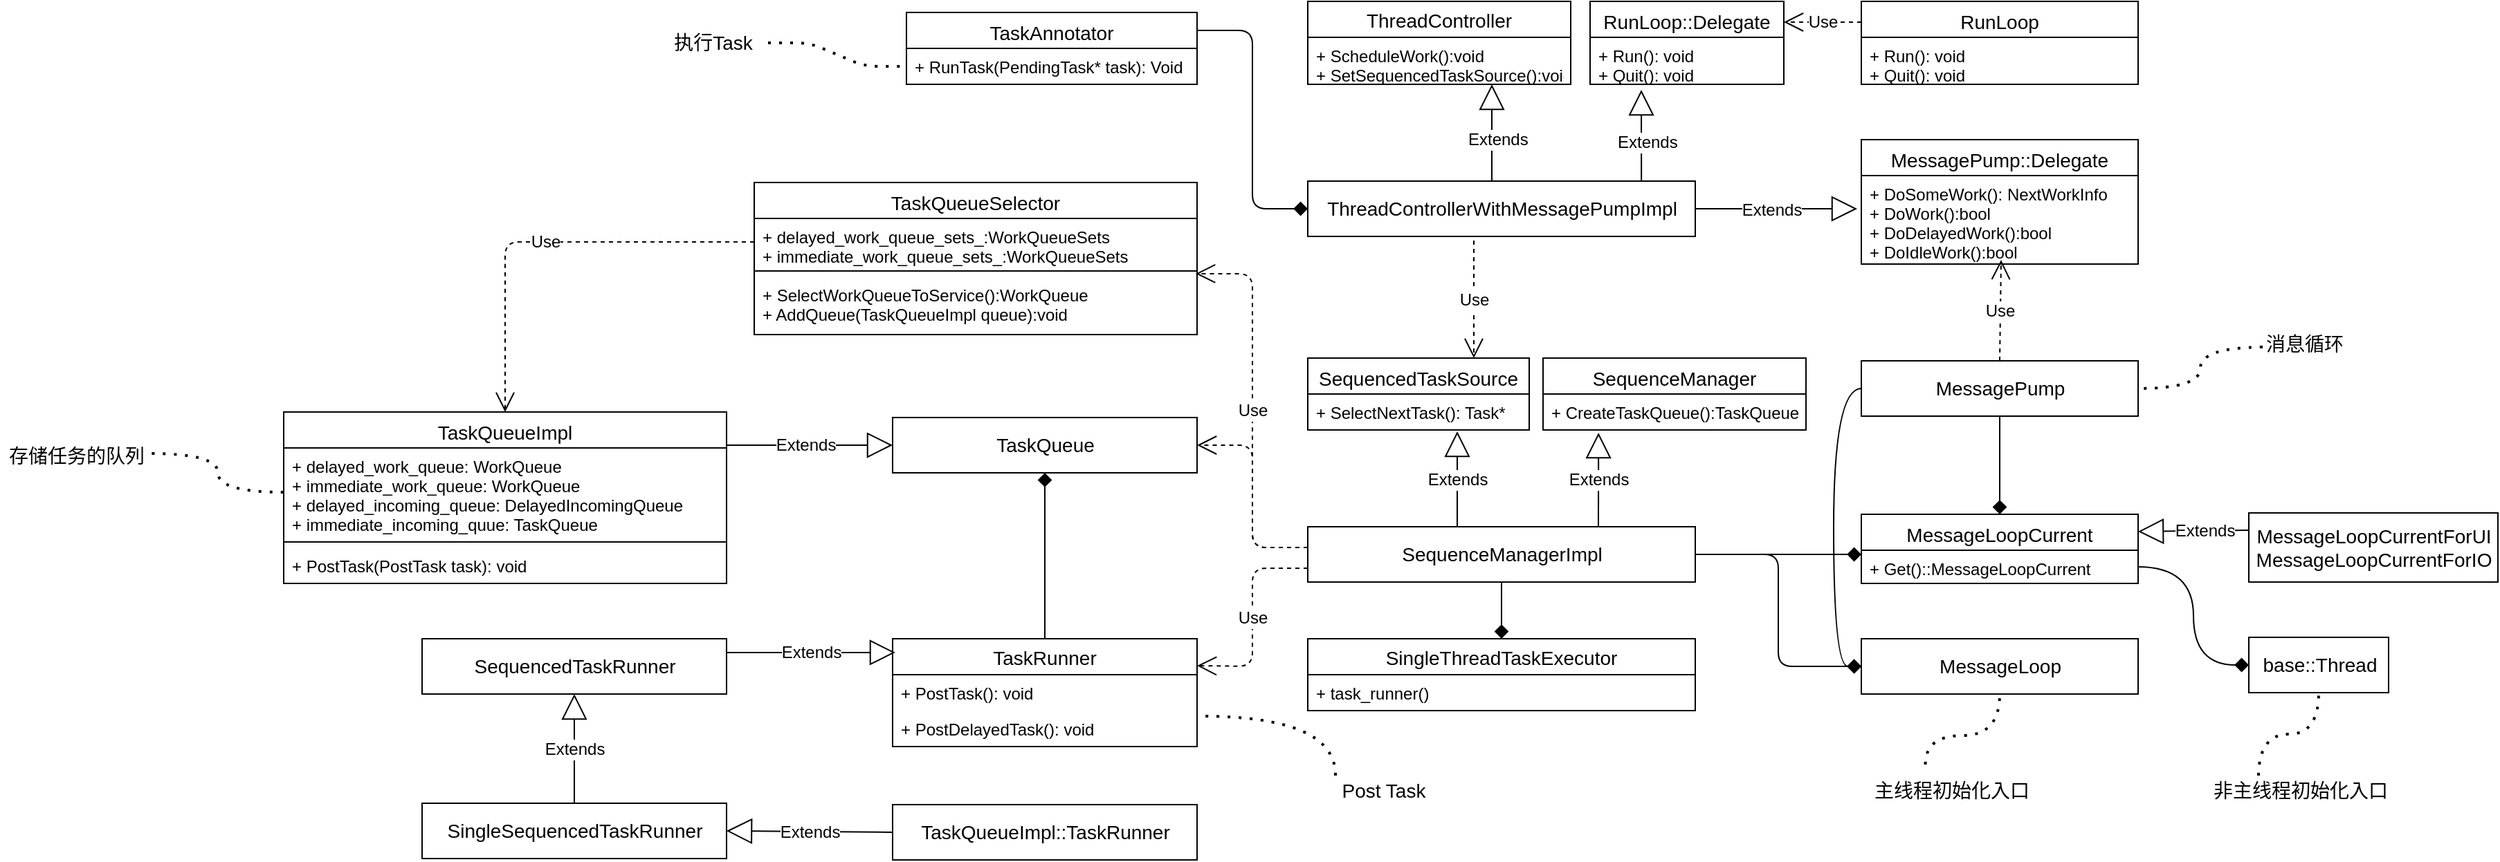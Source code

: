 <mxfile version="13.4.5" type="device"><diagram id="WaJg68ZgfdyP5Aux215n" name="Page-1"><mxGraphModel dx="3076" dy="822" grid="1" gridSize="10" guides="1" tooltips="1" connect="1" arrows="1" fold="1" page="1" pageScale="1" pageWidth="827" pageHeight="1169" math="0" shadow="0"><root><mxCell id="0"/><mxCell id="1" parent="0"/><mxCell id="PD-PVKAcCF6CtqOfBrPW-3" value="SequenceManagerImpl" style="html=1;fontSize=14;" parent="1" vertex="1"><mxGeometry x="40" y="400" width="280" height="40" as="geometry"/></mxCell><mxCell id="qrasiQJMyuyYPqxCJl7g-50" style="edgeStyle=orthogonalEdgeStyle;curved=1;orthogonalLoop=1;jettySize=auto;html=1;exitX=0;exitY=0.5;exitDx=0;exitDy=0;entryX=0;entryY=0.5;entryDx=0;entryDy=0;endArrow=diamond;endFill=1;endSize=8;align=left;" parent="1" source="PD-PVKAcCF6CtqOfBrPW-4" target="qrasiQJMyuyYPqxCJl7g-46" edge="1"><mxGeometry relative="1" as="geometry"/></mxCell><mxCell id="PD-PVKAcCF6CtqOfBrPW-4" value="MessagePump" style="html=1;fontSize=14;" parent="1" vertex="1"><mxGeometry x="440" y="280" width="200" height="40" as="geometry"/></mxCell><mxCell id="PD-PVKAcCF6CtqOfBrPW-8" value="ThreadControllerWithMessagePumpImpl" style="html=1;fontSize=14;" parent="1" vertex="1"><mxGeometry x="40" y="150" width="280" height="40" as="geometry"/></mxCell><mxCell id="PD-PVKAcCF6CtqOfBrPW-17" value="Extends" style="endArrow=block;endSize=16;endFill=0;html=1;fontSize=12;exitX=1;exitY=0.5;exitDx=0;exitDy=0;entryX=-0.015;entryY=0.375;entryDx=0;entryDy=0;entryPerimeter=0;" parent="1" source="PD-PVKAcCF6CtqOfBrPW-8" target="PD-PVKAcCF6CtqOfBrPW-15" edge="1"><mxGeometry x="-0.07" y="-1" width="160" relative="1" as="geometry"><mxPoint x="220" y="190" as="sourcePoint"/><mxPoint x="406" y="171" as="targetPoint"/><mxPoint as="offset"/></mxGeometry></mxCell><mxCell id="PD-PVKAcCF6CtqOfBrPW-18" value="Use" style="endArrow=open;endSize=12;dashed=1;html=1;fontSize=12;entryX=0.505;entryY=0.953;entryDx=0;entryDy=0;entryPerimeter=0;" parent="1" target="PD-PVKAcCF6CtqOfBrPW-15" edge="1"><mxGeometry width="160" relative="1" as="geometry"><mxPoint x="540" y="280" as="sourcePoint"/><mxPoint x="540" y="229" as="targetPoint"/></mxGeometry></mxCell><mxCell id="PD-PVKAcCF6CtqOfBrPW-27" value="Use" style="endArrow=open;endSize=12;dashed=1;html=1;fontSize=12;entryX=0.75;entryY=0;entryDx=0;entryDy=0;" parent="1" target="PD-PVKAcCF6CtqOfBrPW-72" edge="1"><mxGeometry width="160" relative="1" as="geometry"><mxPoint x="160" y="193" as="sourcePoint"/><mxPoint x="350" y="510" as="targetPoint"/></mxGeometry></mxCell><mxCell id="PD-PVKAcCF6CtqOfBrPW-28" value="Extends" style="endArrow=block;endSize=16;endFill=0;html=1;fontSize=12;entryX=0.211;entryY=1.077;entryDx=0;entryDy=0;entryPerimeter=0;exitX=0.75;exitY=0;exitDx=0;exitDy=0;" parent="1" source="PD-PVKAcCF6CtqOfBrPW-3" target="PD-PVKAcCF6CtqOfBrPW-23" edge="1"><mxGeometry width="160" relative="1" as="geometry"><mxPoint x="271" y="400" as="sourcePoint"/><mxPoint x="239" y="330" as="targetPoint"/></mxGeometry></mxCell><mxCell id="PD-PVKAcCF6CtqOfBrPW-34" value="Use" style="endArrow=open;endSize=12;dashed=1;html=1;fontSize=12;entryX=0.997;entryY=1.176;entryDx=0;entryDy=0;entryPerimeter=0;" parent="1" target="PD-PVKAcCF6CtqOfBrPW-40" edge="1"><mxGeometry width="160" relative="1" as="geometry"><mxPoint x="40" y="415" as="sourcePoint"/><mxPoint x="40" y="430" as="targetPoint"/><Array as="points"><mxPoint y="415"/><mxPoint y="250"/><mxPoint y="217"/></Array></mxGeometry></mxCell><mxCell id="PD-PVKAcCF6CtqOfBrPW-51" value="Use" style="endArrow=open;endSize=12;dashed=1;html=1;fontSize=12;entryX=0.5;entryY=0;entryDx=0;entryDy=0;exitX=0;exitY=0.5;exitDx=0;exitDy=0;" parent="1" source="PD-PVKAcCF6CtqOfBrPW-40" target="PD-PVKAcCF6CtqOfBrPW-47" edge="1"><mxGeometry width="160" relative="1" as="geometry"><mxPoint x="-200" y="331" as="sourcePoint"/><mxPoint x="-170" y="341" as="targetPoint"/><Array as="points"><mxPoint x="-540" y="194"/></Array></mxGeometry></mxCell><mxCell id="PD-PVKAcCF6CtqOfBrPW-68" value="TaskQueue" style="html=1;fontSize=14;" parent="1" vertex="1"><mxGeometry x="-260" y="321" width="220" height="40" as="geometry"/></mxCell><mxCell id="PD-PVKAcCF6CtqOfBrPW-71" value="Extends" style="endArrow=block;endSize=16;endFill=0;html=1;fontSize=12;exitX=0.984;exitY=0.194;exitDx=0;exitDy=0;exitPerimeter=0;" parent="1" source="PD-PVKAcCF6CtqOfBrPW-47" edge="1"><mxGeometry width="160" relative="1" as="geometry"><mxPoint x="-730" y="501" as="sourcePoint"/><mxPoint x="-260" y="341" as="targetPoint"/></mxGeometry></mxCell><mxCell id="PD-PVKAcCF6CtqOfBrPW-74" value="Extends" style="endArrow=block;endSize=16;endFill=0;html=1;fontSize=12;entryX=0.675;entryY=1.038;entryDx=0;entryDy=0;entryPerimeter=0;" parent="1" target="PD-PVKAcCF6CtqOfBrPW-73" edge="1"><mxGeometry width="160" relative="1" as="geometry"><mxPoint x="148" y="400" as="sourcePoint"/><mxPoint x="148" y="332" as="targetPoint"/></mxGeometry></mxCell><mxCell id="PD-PVKAcCF6CtqOfBrPW-78" value="" style="endArrow=open;endSize=12;dashed=1;html=1;fontSize=14;entryX=1;entryY=0.5;entryDx=0;entryDy=0;" parent="1" target="PD-PVKAcCF6CtqOfBrPW-68" edge="1"><mxGeometry width="160" relative="1" as="geometry"><mxPoint x="40" y="415" as="sourcePoint"/><mxPoint x="-41" y="339" as="targetPoint"/><Array as="points"><mxPoint y="415"/><mxPoint y="341"/></Array></mxGeometry></mxCell><mxCell id="PD-PVKAcCF6CtqOfBrPW-80" value="Use" style="endArrow=open;endSize=12;dashed=1;html=1;fontSize=12;entryX=1;entryY=0.25;entryDx=0;entryDy=0;exitX=0;exitY=0.75;exitDx=0;exitDy=0;" parent="1" source="PD-PVKAcCF6CtqOfBrPW-3" target="PD-PVKAcCF6CtqOfBrPW-61" edge="1"><mxGeometry width="160" relative="1" as="geometry"><mxPoint x="-130" y="410" as="sourcePoint"/><mxPoint x="30" y="410" as="targetPoint"/><Array as="points"><mxPoint y="430"/><mxPoint y="501"/></Array></mxGeometry></mxCell><mxCell id="PD-PVKAcCF6CtqOfBrPW-39" value="TaskQueueSelector" style="swimlane;fontStyle=0;align=center;verticalAlign=top;childLayout=stackLayout;horizontal=1;startSize=26;horizontalStack=0;resizeParent=1;resizeParentMax=0;resizeLast=0;collapsible=1;marginBottom=0;fontSize=14;" parent="1" vertex="1"><mxGeometry x="-360" y="151" width="320" height="110" as="geometry"/></mxCell><mxCell id="PD-PVKAcCF6CtqOfBrPW-40" value="+ delayed_work_queue_sets_:WorkQueueSets&#10;+ immediate_work_queue_sets_:WorkQueueSets" style="text;strokeColor=none;fillColor=none;align=left;verticalAlign=top;spacingLeft=4;spacingRight=4;overflow=hidden;rotatable=0;points=[[0,0.5],[1,0.5]];portConstraint=eastwest;" parent="PD-PVKAcCF6CtqOfBrPW-39" vertex="1"><mxGeometry y="26" width="320" height="34" as="geometry"/></mxCell><mxCell id="PD-PVKAcCF6CtqOfBrPW-41" value="" style="line;strokeWidth=1;fillColor=none;align=left;verticalAlign=middle;spacingTop=-1;spacingLeft=3;spacingRight=3;rotatable=0;labelPosition=right;points=[];portConstraint=eastwest;" parent="PD-PVKAcCF6CtqOfBrPW-39" vertex="1"><mxGeometry y="60" width="320" height="8" as="geometry"/></mxCell><mxCell id="PD-PVKAcCF6CtqOfBrPW-42" value="+ SelectWorkQueueToService():WorkQueue&#10;+ AddQueue(TaskQueueImpl queue):void" style="text;strokeColor=none;fillColor=none;align=left;verticalAlign=top;spacingLeft=4;spacingRight=4;overflow=hidden;rotatable=0;points=[[0,0.5],[1,0.5]];portConstraint=eastwest;" parent="PD-PVKAcCF6CtqOfBrPW-39" vertex="1"><mxGeometry y="68" width="320" height="42" as="geometry"/></mxCell><mxCell id="PD-PVKAcCF6CtqOfBrPW-47" value="TaskQueueImpl" style="swimlane;fontStyle=0;align=center;verticalAlign=top;childLayout=stackLayout;horizontal=1;startSize=26;horizontalStack=0;resizeParent=1;resizeParentMax=0;resizeLast=0;collapsible=1;marginBottom=0;fontSize=14;" parent="1" vertex="1"><mxGeometry x="-700" y="317" width="320" height="124" as="geometry"/></mxCell><mxCell id="PD-PVKAcCF6CtqOfBrPW-48" value="+ delayed_work_queue: WorkQueue&#10;+ immediate_work_queue: WorkQueue&#10;+ delayed_incoming_queue: DelayedIncomingQueue&#10;+ immediate_incoming_quue: TaskQueue" style="text;strokeColor=none;fillColor=none;align=left;verticalAlign=top;spacingLeft=4;spacingRight=4;overflow=hidden;rotatable=0;points=[[0,0.5],[1,0.5]];portConstraint=eastwest;" parent="PD-PVKAcCF6CtqOfBrPW-47" vertex="1"><mxGeometry y="26" width="320" height="64" as="geometry"/></mxCell><mxCell id="PD-PVKAcCF6CtqOfBrPW-49" value="" style="line;strokeWidth=1;fillColor=none;align=left;verticalAlign=middle;spacingTop=-1;spacingLeft=3;spacingRight=3;rotatable=0;labelPosition=right;points=[];portConstraint=eastwest;" parent="PD-PVKAcCF6CtqOfBrPW-47" vertex="1"><mxGeometry y="90" width="320" height="8" as="geometry"/></mxCell><mxCell id="PD-PVKAcCF6CtqOfBrPW-50" value="+ PostTask(PostTask task): void" style="text;strokeColor=none;fillColor=none;align=left;verticalAlign=top;spacingLeft=4;spacingRight=4;overflow=hidden;rotatable=0;points=[[0,0.5],[1,0.5]];portConstraint=eastwest;" parent="PD-PVKAcCF6CtqOfBrPW-47" vertex="1"><mxGeometry y="98" width="320" height="26" as="geometry"/></mxCell><mxCell id="PD-PVKAcCF6CtqOfBrPW-61" value="TaskRunner" style="swimlane;fontStyle=0;childLayout=stackLayout;horizontal=1;startSize=26;fillColor=none;horizontalStack=0;resizeParent=1;resizeParentMax=0;resizeLast=0;collapsible=1;marginBottom=0;fontSize=14;" parent="1" vertex="1"><mxGeometry x="-260" y="481" width="220" height="78" as="geometry"/></mxCell><mxCell id="PD-PVKAcCF6CtqOfBrPW-63" value="+ PostTask(): void" style="text;strokeColor=none;fillColor=none;align=left;verticalAlign=top;spacingLeft=4;spacingRight=4;overflow=hidden;rotatable=0;points=[[0,0.5],[1,0.5]];portConstraint=eastwest;" parent="PD-PVKAcCF6CtqOfBrPW-61" vertex="1"><mxGeometry y="26" width="220" height="26" as="geometry"/></mxCell><mxCell id="PD-PVKAcCF6CtqOfBrPW-64" value="+ PostDelayedTask(): void" style="text;strokeColor=none;fillColor=none;align=left;verticalAlign=top;spacingLeft=4;spacingRight=4;overflow=hidden;rotatable=0;points=[[0,0.5],[1,0.5]];portConstraint=eastwest;" parent="PD-PVKAcCF6CtqOfBrPW-61" vertex="1"><mxGeometry y="52" width="220" height="26" as="geometry"/></mxCell><mxCell id="PD-PVKAcCF6CtqOfBrPW-72" value="SequencedTaskSource" style="swimlane;fontStyle=0;align=center;verticalAlign=top;childLayout=stackLayout;horizontal=1;startSize=26;horizontalStack=0;resizeParent=1;resizeParentMax=0;resizeLast=0;collapsible=1;marginBottom=0;fontSize=14;" parent="1" vertex="1"><mxGeometry x="40" y="278" width="160" height="52" as="geometry"/></mxCell><mxCell id="PD-PVKAcCF6CtqOfBrPW-73" value="+ SelectNextTask(): Task*" style="text;strokeColor=none;fillColor=none;align=left;verticalAlign=top;spacingLeft=4;spacingRight=4;overflow=hidden;rotatable=0;points=[[0,0.5],[1,0.5]];portConstraint=eastwest;" parent="PD-PVKAcCF6CtqOfBrPW-72" vertex="1"><mxGeometry y="26" width="160" height="26" as="geometry"/></mxCell><mxCell id="PD-PVKAcCF6CtqOfBrPW-20" value="SequenceManager" style="swimlane;fontStyle=0;align=center;verticalAlign=top;childLayout=stackLayout;horizontal=1;startSize=26;horizontalStack=0;resizeParent=1;resizeParentMax=0;resizeLast=0;collapsible=1;marginBottom=0;fontSize=14;" parent="1" vertex="1"><mxGeometry x="210" y="278" width="190" height="52" as="geometry"/></mxCell><mxCell id="PD-PVKAcCF6CtqOfBrPW-23" value="+ CreateTaskQueue():TaskQueue" style="text;strokeColor=none;fillColor=none;align=left;verticalAlign=top;spacingLeft=4;spacingRight=4;overflow=hidden;rotatable=0;points=[[0,0.5],[1,0.5]];portConstraint=eastwest;" parent="PD-PVKAcCF6CtqOfBrPW-20" vertex="1"><mxGeometry y="26" width="190" height="26" as="geometry"/></mxCell><mxCell id="PD-PVKAcCF6CtqOfBrPW-95" value="" style="endArrow=diamond;endFill=1;endSize=8;html=1;fontSize=14;entryX=0.5;entryY=0;entryDx=0;entryDy=0;exitX=0.5;exitY=1;exitDx=0;exitDy=0;jumpSize=3;" parent="1" source="PD-PVKAcCF6CtqOfBrPW-3" target="PD-PVKAcCF6CtqOfBrPW-89" edge="1"><mxGeometry width="160" relative="1" as="geometry"><mxPoint x="-130" y="410" as="sourcePoint"/><mxPoint x="30" y="410" as="targetPoint"/><Array as="points"/></mxGeometry></mxCell><mxCell id="PD-PVKAcCF6CtqOfBrPW-89" value="SingleThreadTaskExecutor" style="swimlane;fontStyle=0;childLayout=stackLayout;horizontal=1;startSize=26;fillColor=none;horizontalStack=0;resizeParent=1;resizeParentMax=0;resizeLast=0;collapsible=1;marginBottom=0;fontSize=14;" parent="1" vertex="1"><mxGeometry x="40" y="481" width="280" height="52" as="geometry"/></mxCell><mxCell id="PD-PVKAcCF6CtqOfBrPW-90" value="+ task_runner()" style="text;strokeColor=none;fillColor=none;align=left;verticalAlign=top;spacingLeft=4;spacingRight=4;overflow=hidden;rotatable=0;points=[[0,0.5],[1,0.5]];portConstraint=eastwest;" parent="PD-PVKAcCF6CtqOfBrPW-89" vertex="1"><mxGeometry y="26" width="280" height="26" as="geometry"/></mxCell><mxCell id="qrasiQJMyuyYPqxCJl7g-2" value="" style="endArrow=diamond;html=1;align=left;entryX=0;entryY=0.5;entryDx=0;entryDy=0;exitX=1;exitY=0.5;exitDx=0;exitDy=0;endFill=1;endSize=8;" parent="1" source="PD-PVKAcCF6CtqOfBrPW-3" edge="1"><mxGeometry width="50" height="50" relative="1" as="geometry"><mxPoint x="-30" y="350" as="sourcePoint"/><mxPoint x="440" y="420" as="targetPoint"/></mxGeometry></mxCell><mxCell id="qrasiQJMyuyYPqxCJl7g-3" value="" style="endArrow=diamond;html=1;align=left;entryX=0.5;entryY=1;entryDx=0;entryDy=0;endFill=1;endSize=8;" parent="1" source="PD-PVKAcCF6CtqOfBrPW-61" target="PD-PVKAcCF6CtqOfBrPW-68" edge="1"><mxGeometry width="50" height="50" relative="1" as="geometry"><mxPoint x="330" y="430" as="sourcePoint"/><mxPoint x="420" y="430" as="targetPoint"/></mxGeometry></mxCell><mxCell id="qrasiQJMyuyYPqxCJl7g-10" value="" style="endArrow=diamond;html=1;align=left;entryX=0;entryY=0.5;entryDx=0;entryDy=0;endFill=1;endSize=8;exitX=1;exitY=0.25;exitDx=0;exitDy=0;" parent="1" source="qrasiQJMyuyYPqxCJl7g-7" target="PD-PVKAcCF6CtqOfBrPW-8" edge="1"><mxGeometry width="50" height="50" relative="1" as="geometry"><mxPoint x="110" y="80" as="sourcePoint"/><mxPoint x="420" y="430" as="targetPoint"/><Array as="points"><mxPoint y="41"/><mxPoint y="170"/></Array></mxGeometry></mxCell><mxCell id="qrasiQJMyuyYPqxCJl7g-11" value="" style="endArrow=none;dashed=1;html=1;dashPattern=1 3;strokeWidth=2;align=left;entryX=0;entryY=0.5;entryDx=0;entryDy=0;edgeStyle=entityRelationEdgeStyle;" parent="1" target="qrasiQJMyuyYPqxCJl7g-8" edge="1"><mxGeometry width="50" height="50" relative="1" as="geometry"><mxPoint x="-350" y="50" as="sourcePoint"/><mxPoint x="-420" y="300" as="targetPoint"/></mxGeometry></mxCell><mxCell id="qrasiQJMyuyYPqxCJl7g-13" value="执行Task" style="text;html=1;resizable=0;autosize=1;align=center;verticalAlign=middle;points=[];fillColor=none;strokeColor=none;rounded=0;fontSize=14;" parent="1" vertex="1"><mxGeometry x="-425" y="40" width="70" height="20" as="geometry"/></mxCell><mxCell id="qrasiQJMyuyYPqxCJl7g-15" value="" style="endArrow=none;dashed=1;html=1;dashPattern=1 3;strokeWidth=2;align=left;exitX=0;exitY=0.5;exitDx=0;exitDy=0;edgeStyle=orthogonalEdgeStyle;curved=1;entryX=0.98;entryY=0.4;entryDx=0;entryDy=0;entryPerimeter=0;" parent="1" source="PD-PVKAcCF6CtqOfBrPW-48" target="qrasiQJMyuyYPqxCJl7g-16" edge="1"><mxGeometry width="50" height="50" relative="1" as="geometry"><mxPoint x="-450" y="350" as="sourcePoint"/><mxPoint x="-780" y="350" as="targetPoint"/></mxGeometry></mxCell><mxCell id="qrasiQJMyuyYPqxCJl7g-16" value="存储任务的队列" style="text;html=1;resizable=0;autosize=1;align=center;verticalAlign=middle;points=[];fillColor=none;strokeColor=none;rounded=0;fontSize=14;" parent="1" vertex="1"><mxGeometry x="-905" y="339" width="110" height="20" as="geometry"/></mxCell><mxCell id="qrasiQJMyuyYPqxCJl7g-17" value="" style="endArrow=none;dashed=1;html=1;dashPattern=1 3;strokeWidth=2;align=left;entryX=1;entryY=0.5;entryDx=0;entryDy=0;edgeStyle=orthogonalEdgeStyle;curved=1;" parent="1" target="PD-PVKAcCF6CtqOfBrPW-4" edge="1"><mxGeometry width="50" height="50" relative="1" as="geometry"><mxPoint x="730" y="270" as="sourcePoint"/><mxPoint x="220" y="200" as="targetPoint"/></mxGeometry></mxCell><mxCell id="qrasiQJMyuyYPqxCJl7g-18" value="消息循环" style="text;html=1;resizable=0;autosize=1;align=center;verticalAlign=middle;points=[];fillColor=none;strokeColor=none;rounded=0;fontSize=14;" parent="1" vertex="1"><mxGeometry x="725" y="258" width="70" height="20" as="geometry"/></mxCell><mxCell id="qrasiQJMyuyYPqxCJl7g-19" value="" style="endArrow=diamond;html=1;align=left;exitX=0.5;exitY=1;exitDx=0;exitDy=0;endFill=1;endSize=8;entryX=0.5;entryY=0;entryDx=0;entryDy=0;" parent="1" source="PD-PVKAcCF6CtqOfBrPW-4" target="qrasiQJMyuyYPqxCJl7g-36" edge="1"><mxGeometry width="50" height="50" relative="1" as="geometry"><mxPoint x="360" y="430" as="sourcePoint"/><mxPoint x="540" y="370" as="targetPoint"/></mxGeometry></mxCell><mxCell id="qrasiQJMyuyYPqxCJl7g-20" value="" style="endArrow=none;dashed=1;html=1;dashPattern=1 3;strokeWidth=2;align=left;entryX=1.009;entryY=0.154;entryDx=0;entryDy=0;entryPerimeter=0;edgeStyle=orthogonalEdgeStyle;elbow=vertical;curved=1;" parent="1" target="PD-PVKAcCF6CtqOfBrPW-64" edge="1"><mxGeometry width="50" height="50" relative="1" as="geometry"><mxPoint x="60" y="580" as="sourcePoint"/><mxPoint x="-70" y="400" as="targetPoint"/></mxGeometry></mxCell><mxCell id="qrasiQJMyuyYPqxCJl7g-21" value="Post Task" style="text;html=1;strokeColor=none;fillColor=none;align=center;verticalAlign=middle;whiteSpace=wrap;rounded=0;fontSize=14;" parent="1" vertex="1"><mxGeometry x="60" y="581" width="70" height="20" as="geometry"/></mxCell><mxCell id="PD-PVKAcCF6CtqOfBrPW-82" value="ThreadController" style="swimlane;fontStyle=0;childLayout=stackLayout;horizontal=1;startSize=26;fillColor=none;horizontalStack=0;resizeParent=1;resizeParentMax=0;resizeLast=0;collapsible=1;marginBottom=0;fontSize=14;" parent="1" vertex="1"><mxGeometry x="40" y="20" width="190" height="60" as="geometry"/></mxCell><mxCell id="PD-PVKAcCF6CtqOfBrPW-84" value="+ ScheduleWork():void&#10;+ SetSequencedTaskSource():void&#10;" style="text;strokeColor=none;fillColor=none;align=left;verticalAlign=top;spacingLeft=4;spacingRight=4;overflow=hidden;rotatable=0;points=[[0,0.5],[1,0.5]];portConstraint=eastwest;" parent="PD-PVKAcCF6CtqOfBrPW-82" vertex="1"><mxGeometry y="26" width="190" height="34" as="geometry"/></mxCell><mxCell id="qrasiQJMyuyYPqxCJl7g-7" value="TaskAnnotator" style="swimlane;fontStyle=0;align=center;verticalAlign=top;childLayout=stackLayout;horizontal=1;startSize=26;horizontalStack=0;resizeParent=1;resizeParentMax=0;resizeLast=0;collapsible=1;marginBottom=0;fontSize=14;" parent="1" vertex="1"><mxGeometry x="-250" y="28" width="210" height="52" as="geometry"/></mxCell><mxCell id="qrasiQJMyuyYPqxCJl7g-8" value="+ RunTask(PendingTask* task): Void" style="text;strokeColor=none;fillColor=none;align=left;verticalAlign=top;spacingLeft=4;spacingRight=4;overflow=hidden;rotatable=0;points=[[0,0.5],[1,0.5]];portConstraint=eastwest;" parent="qrasiQJMyuyYPqxCJl7g-7" vertex="1"><mxGeometry y="26" width="210" height="26" as="geometry"/></mxCell><mxCell id="qrasiQJMyuyYPqxCJl7g-28" value="Extends" style="endArrow=block;endSize=16;endFill=0;html=1;strokeWidth=1;align=left;exitX=0.25;exitY=0;exitDx=0;exitDy=0;entryX=0.345;entryY=1;entryDx=0;entryDy=0;entryPerimeter=0;fontSize=12;" parent="1" edge="1"><mxGeometry x="-0.143" y="19" width="160" relative="1" as="geometry"><mxPoint x="173" y="150" as="sourcePoint"/><mxPoint x="173" y="80" as="targetPoint"/><mxPoint as="offset"/></mxGeometry></mxCell><mxCell id="PD-PVKAcCF6CtqOfBrPW-12" value="MessagePump::Delegate" style="swimlane;fontStyle=0;align=center;verticalAlign=top;childLayout=stackLayout;horizontal=1;startSize=26;horizontalStack=0;resizeParent=1;resizeParentMax=0;resizeLast=0;collapsible=1;marginBottom=0;fontSize=14;" parent="1" vertex="1"><mxGeometry x="440" y="120" width="200" height="90" as="geometry"/></mxCell><mxCell id="PD-PVKAcCF6CtqOfBrPW-15" value="+ DoSomeWork(): NextWorkInfo&#10;+ DoWork():bool&#10;+ DoDelayedWork():bool&#10;+ DoIdleWork():bool" style="text;strokeColor=none;fillColor=none;align=left;verticalAlign=top;spacingLeft=4;spacingRight=4;overflow=hidden;rotatable=0;points=[[0,0.5],[1,0.5]];portConstraint=eastwest;" parent="PD-PVKAcCF6CtqOfBrPW-12" vertex="1"><mxGeometry y="26" width="200" height="64" as="geometry"/></mxCell><mxCell id="qrasiQJMyuyYPqxCJl7g-23" value="RunLoop" style="swimlane;fontStyle=0;align=center;verticalAlign=top;childLayout=stackLayout;horizontal=1;startSize=26;horizontalStack=0;resizeParent=1;resizeParentMax=0;resizeLast=0;collapsible=1;marginBottom=0;fontSize=14;" parent="1" vertex="1"><mxGeometry x="440" y="20" width="200" height="60" as="geometry"/></mxCell><mxCell id="qrasiQJMyuyYPqxCJl7g-24" value="+ Run(): void&#10;+ Quit(): void" style="text;strokeColor=none;fillColor=none;align=left;verticalAlign=top;spacingLeft=4;spacingRight=4;overflow=hidden;rotatable=0;points=[[0,0.5],[1,0.5]];portConstraint=eastwest;" parent="qrasiQJMyuyYPqxCJl7g-23" vertex="1"><mxGeometry y="26" width="200" height="34" as="geometry"/></mxCell><mxCell id="qrasiQJMyuyYPqxCJl7g-29" value="RunLoop::Delegate" style="swimlane;fontStyle=0;align=center;verticalAlign=top;childLayout=stackLayout;horizontal=1;startSize=26;horizontalStack=0;resizeParent=1;resizeParentMax=0;resizeLast=0;collapsible=1;marginBottom=0;fontSize=14;" parent="1" vertex="1"><mxGeometry x="244" y="20" width="140" height="60" as="geometry"/></mxCell><mxCell id="qrasiQJMyuyYPqxCJl7g-30" value="+ Run(): void&#10;+ Quit(): void" style="text;strokeColor=none;fillColor=none;align=left;verticalAlign=top;spacingLeft=4;spacingRight=4;overflow=hidden;rotatable=0;points=[[0,0.5],[1,0.5]];portConstraint=eastwest;" parent="qrasiQJMyuyYPqxCJl7g-29" vertex="1"><mxGeometry y="26" width="140" height="34" as="geometry"/></mxCell><mxCell id="qrasiQJMyuyYPqxCJl7g-31" value="Extends" style="endArrow=block;endSize=16;endFill=0;html=1;strokeWidth=1;align=left;fontSize=12;exitX=0.861;exitY=0;exitDx=0;exitDy=0;exitPerimeter=0;" parent="1" source="PD-PVKAcCF6CtqOfBrPW-8" edge="1"><mxGeometry x="-0.143" y="19" width="160" relative="1" as="geometry"><mxPoint x="281" y="140" as="sourcePoint"/><mxPoint x="281" y="84" as="targetPoint"/><mxPoint as="offset"/></mxGeometry></mxCell><mxCell id="qrasiQJMyuyYPqxCJl7g-32" value="Use" style="endArrow=open;endSize=12;dashed=1;html=1;fontSize=12;entryX=1;entryY=0.25;entryDx=0;entryDy=0;exitX=0;exitY=0.25;exitDx=0;exitDy=0;" parent="1" source="qrasiQJMyuyYPqxCJl7g-23" target="qrasiQJMyuyYPqxCJl7g-29" edge="1"><mxGeometry width="160" relative="1" as="geometry"><mxPoint x="170" y="203" as="sourcePoint"/><mxPoint x="170" y="288" as="targetPoint"/></mxGeometry></mxCell><mxCell id="qrasiQJMyuyYPqxCJl7g-33" value="MessageLoopCurrentForUI&lt;br&gt;MessageLoopCurrentForIO" style="html=1;fontSize=14;rotation=0;" parent="1" vertex="1"><mxGeometry x="720" y="390" width="180" height="50" as="geometry"/></mxCell><mxCell id="qrasiQJMyuyYPqxCJl7g-34" value="Extends" style="endArrow=block;endSize=16;endFill=0;html=1;fontSize=12;entryX=1;entryY=0.25;entryDx=0;entryDy=0;exitX=0;exitY=0.25;exitDx=0;exitDy=0;" parent="1" source="qrasiQJMyuyYPqxCJl7g-33" target="qrasiQJMyuyYPqxCJl7g-36" edge="1"><mxGeometry x="-0.184" width="160" relative="1" as="geometry"><mxPoint x="540" y="490" as="sourcePoint"/><mxPoint x="540" y="461" as="targetPoint"/><Array as="points"/><mxPoint as="offset"/></mxGeometry></mxCell><mxCell id="qrasiQJMyuyYPqxCJl7g-36" value="MessageLoopCurrent" style="swimlane;fontStyle=0;align=center;verticalAlign=top;childLayout=stackLayout;horizontal=1;startSize=26;horizontalStack=0;resizeParent=1;resizeParentMax=0;resizeLast=0;collapsible=1;marginBottom=0;fontSize=14;" parent="1" vertex="1"><mxGeometry x="440" y="391" width="200" height="50" as="geometry"/></mxCell><mxCell id="qrasiQJMyuyYPqxCJl7g-37" value="+ Get()::MessageLoopCurrent" style="text;strokeColor=none;fillColor=none;align=left;verticalAlign=top;spacingLeft=4;spacingRight=4;overflow=hidden;rotatable=0;points=[[0,0.5],[1,0.5]];portConstraint=eastwest;" parent="qrasiQJMyuyYPqxCJl7g-36" vertex="1"><mxGeometry y="26" width="200" height="24" as="geometry"/></mxCell><mxCell id="qrasiQJMyuyYPqxCJl7g-38" value="base::Thread" style="html=1;fontSize=14;" parent="1" vertex="1"><mxGeometry x="720" y="480" width="101" height="40" as="geometry"/></mxCell><mxCell id="qrasiQJMyuyYPqxCJl7g-39" value="" style="endArrow=diamond;html=1;align=left;entryX=0;entryY=0.5;entryDx=0;entryDy=0;exitX=1;exitY=0.5;exitDx=0;exitDy=0;endFill=1;endSize=8;edgeStyle=orthogonalEdgeStyle;elbow=vertical;curved=1;" parent="1" source="qrasiQJMyuyYPqxCJl7g-37" target="qrasiQJMyuyYPqxCJl7g-38" edge="1"><mxGeometry width="50" height="50" relative="1" as="geometry"><mxPoint x="700" y="470" as="sourcePoint"/><mxPoint x="820" y="470" as="targetPoint"/></mxGeometry></mxCell><mxCell id="qrasiQJMyuyYPqxCJl7g-42" value="" style="endArrow=none;dashed=1;html=1;dashPattern=1 3;strokeWidth=2;fontSize=12;align=left;entryX=0.5;entryY=1;entryDx=0;entryDy=0;edgeStyle=orthogonalEdgeStyle;curved=1;" parent="1" target="qrasiQJMyuyYPqxCJl7g-38" edge="1"><mxGeometry width="50" height="50" relative="1" as="geometry"><mxPoint x="727" y="580" as="sourcePoint"/><mxPoint x="577" y="400" as="targetPoint"/></mxGeometry></mxCell><mxCell id="qrasiQJMyuyYPqxCJl7g-43" value="非主线程初始化入口" style="text;html=1;resizable=0;autosize=1;align=center;verticalAlign=middle;points=[];fillColor=none;strokeColor=none;rounded=0;fontSize=14;" parent="1" vertex="1"><mxGeometry x="687" y="581" width="140" height="20" as="geometry"/></mxCell><mxCell id="qrasiQJMyuyYPqxCJl7g-46" value="MessageLoop" style="html=1;fontSize=14;" parent="1" vertex="1"><mxGeometry x="440" y="481" width="200" height="40" as="geometry"/></mxCell><mxCell id="qrasiQJMyuyYPqxCJl7g-47" value="" style="endArrow=diamond;html=1;align=left;entryX=0;entryY=0.5;entryDx=0;entryDy=0;exitX=1;exitY=0.5;exitDx=0;exitDy=0;endFill=1;endSize=8;" parent="1" source="PD-PVKAcCF6CtqOfBrPW-3" target="qrasiQJMyuyYPqxCJl7g-46" edge="1"><mxGeometry width="50" height="50" relative="1" as="geometry"><mxPoint x="330" y="430" as="sourcePoint"/><mxPoint x="450" y="430" as="targetPoint"/><Array as="points"><mxPoint x="380" y="420"/><mxPoint x="380" y="501"/></Array></mxGeometry></mxCell><mxCell id="qrasiQJMyuyYPqxCJl7g-53" value="" style="endArrow=none;dashed=1;html=1;dashPattern=1 3;strokeWidth=2;fontSize=12;align=left;entryX=0.5;entryY=1;entryDx=0;entryDy=0;edgeStyle=orthogonalEdgeStyle;curved=1;exitX=0.356;exitY=-0.45;exitDx=0;exitDy=0;exitPerimeter=0;" parent="1" source="qrasiQJMyuyYPqxCJl7g-54" target="qrasiQJMyuyYPqxCJl7g-46" edge="1"><mxGeometry width="50" height="50" relative="1" as="geometry"><mxPoint x="500" y="590" as="sourcePoint"/><mxPoint x="780.5" y="530" as="targetPoint"/></mxGeometry></mxCell><mxCell id="qrasiQJMyuyYPqxCJl7g-54" value="主线程初始化入口" style="text;html=1;resizable=0;autosize=1;align=center;verticalAlign=middle;points=[];fillColor=none;strokeColor=none;rounded=0;fontSize=14;" parent="1" vertex="1"><mxGeometry x="440" y="581" width="130" height="20" as="geometry"/></mxCell><mxCell id="G0OYsSRuGoLItoyhcFvz-2" value="SequencedTaskRunner" style="html=1;fontSize=14;" vertex="1" parent="1"><mxGeometry x="-600" y="481" width="220" height="40" as="geometry"/></mxCell><mxCell id="G0OYsSRuGoLItoyhcFvz-3" value="Extends" style="endArrow=block;endSize=16;endFill=0;html=1;fontSize=12;exitX=1;exitY=0.25;exitDx=0;exitDy=0;entryX=0.009;entryY=0.128;entryDx=0;entryDy=0;entryPerimeter=0;" edge="1" parent="1" source="G0OYsSRuGoLItoyhcFvz-2" target="PD-PVKAcCF6CtqOfBrPW-61"><mxGeometry width="160" relative="1" as="geometry"><mxPoint x="-369.04" y="504" as="sourcePoint"/><mxPoint x="-250" y="504.962" as="targetPoint"/></mxGeometry></mxCell><mxCell id="G0OYsSRuGoLItoyhcFvz-4" value="SingleSequencedTaskRunner" style="html=1;fontSize=14;" vertex="1" parent="1"><mxGeometry x="-600" y="600" width="220" height="40" as="geometry"/></mxCell><mxCell id="G0OYsSRuGoLItoyhcFvz-5" value="TaskQueueImpl::TaskRunner" style="html=1;fontSize=14;" vertex="1" parent="1"><mxGeometry x="-260" y="601" width="220" height="40" as="geometry"/></mxCell><mxCell id="G0OYsSRuGoLItoyhcFvz-8" value="Extends" style="endArrow=block;endSize=16;endFill=0;html=1;fontSize=12;exitX=0.5;exitY=0;exitDx=0;exitDy=0;entryX=0.5;entryY=1;entryDx=0;entryDy=0;" edge="1" parent="1" source="G0OYsSRuGoLItoyhcFvz-4" target="G0OYsSRuGoLItoyhcFvz-2"><mxGeometry width="160" relative="1" as="geometry"><mxPoint x="-370" y="501" as="sourcePoint"/><mxPoint x="-248.02" y="500.984" as="targetPoint"/></mxGeometry></mxCell><mxCell id="G0OYsSRuGoLItoyhcFvz-9" value="Extends" style="endArrow=block;endSize=16;endFill=0;html=1;fontSize=12;exitX=0;exitY=0.5;exitDx=0;exitDy=0;entryX=1;entryY=0.5;entryDx=0;entryDy=0;" edge="1" parent="1" source="G0OYsSRuGoLItoyhcFvz-5" target="G0OYsSRuGoLItoyhcFvz-4"><mxGeometry width="160" relative="1" as="geometry"><mxPoint x="-480" y="571" as="sourcePoint"/><mxPoint x="-480" y="531" as="targetPoint"/></mxGeometry></mxCell></root></mxGraphModel></diagram></mxfile>